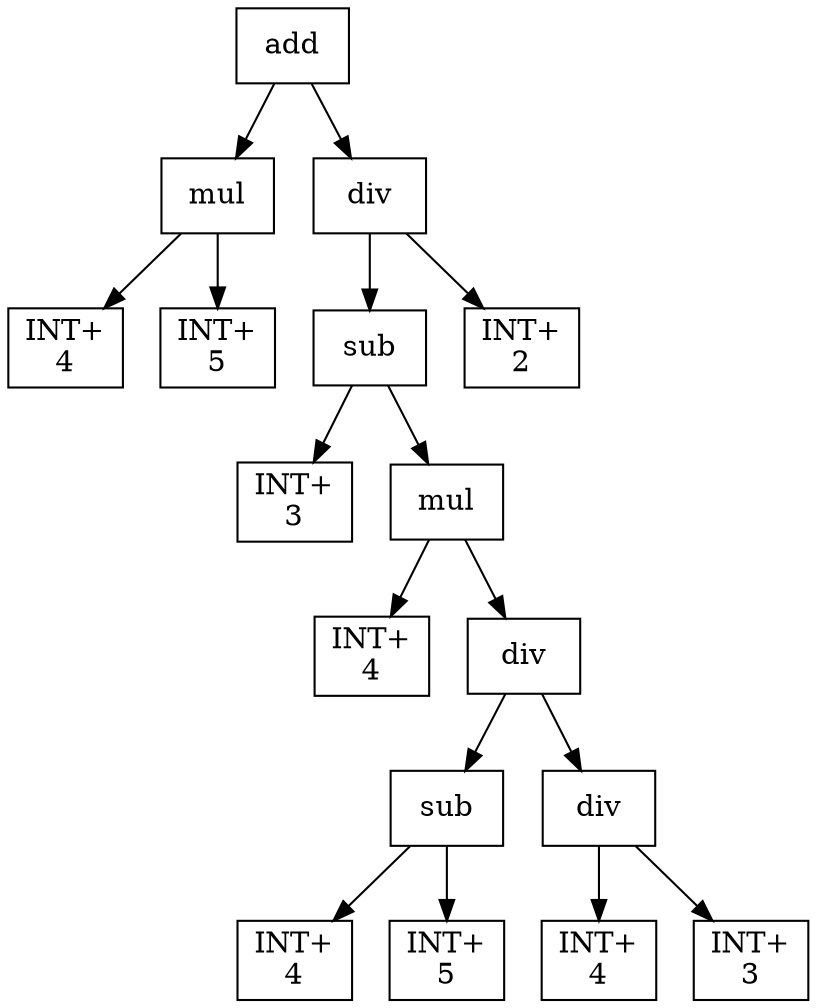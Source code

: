 digraph expr {
  node [shape=box];
  n1 [label="add"];
  n2 [label="mul"];
  n3 [label="INT+\n4"];
  n4 [label="INT+\n5"];
  n2 -> n3;
  n2 -> n4;
  n5 [label="div"];
  n6 [label="sub"];
  n7 [label="INT+\n3"];
  n8 [label="mul"];
  n9 [label="INT+\n4"];
  n10 [label="div"];
  n11 [label="sub"];
  n12 [label="INT+\n4"];
  n13 [label="INT+\n5"];
  n11 -> n12;
  n11 -> n13;
  n14 [label="div"];
  n15 [label="INT+\n4"];
  n16 [label="INT+\n3"];
  n14 -> n15;
  n14 -> n16;
  n10 -> n11;
  n10 -> n14;
  n8 -> n9;
  n8 -> n10;
  n6 -> n7;
  n6 -> n8;
  n17 [label="INT+\n2"];
  n5 -> n6;
  n5 -> n17;
  n1 -> n2;
  n1 -> n5;
}